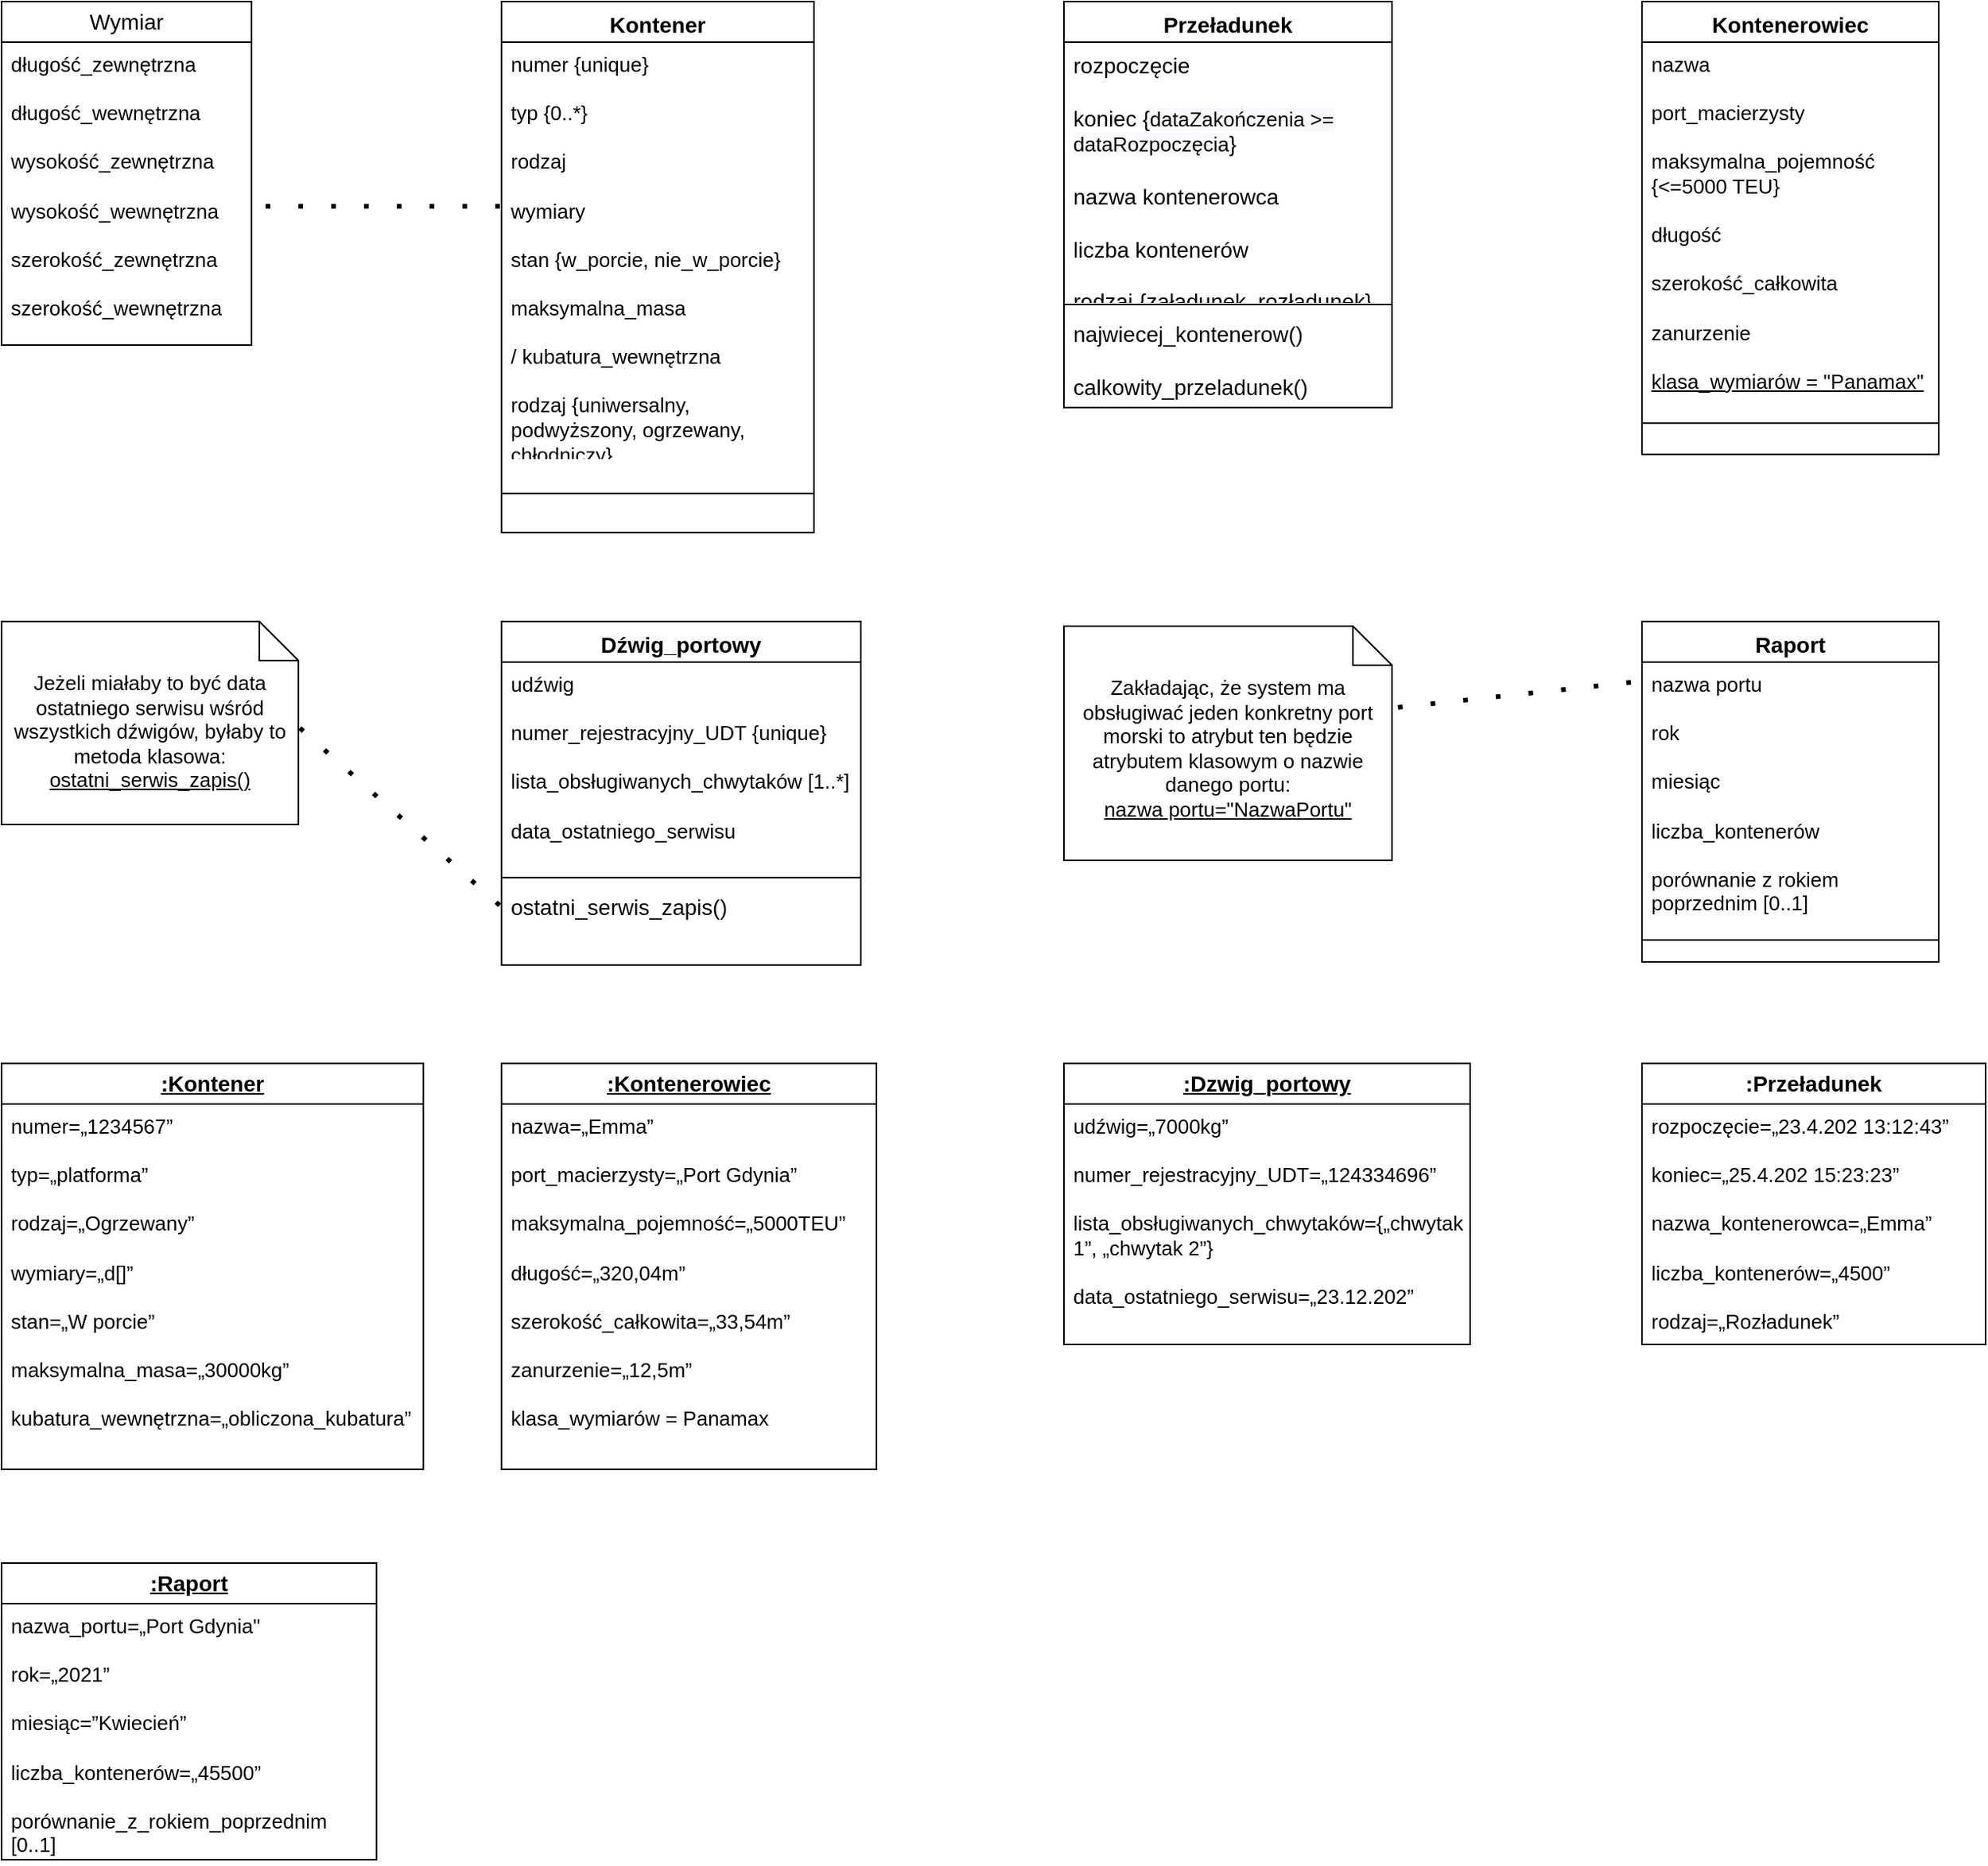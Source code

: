 <mxfile version="24.0.7" type="github">
  <diagram name="Page-1" id="b5b7bab2-c9e2-2cf4-8b2a-24fd1a2a6d21">
    <mxGraphModel dx="986" dy="660" grid="1" gridSize="10" guides="1" tooltips="1" connect="1" arrows="1" fold="1" page="1" pageScale="1" pageWidth="827" pageHeight="1169" background="none" math="0" shadow="0">
      <root>
        <mxCell id="0" />
        <mxCell id="1" parent="0" />
        <UserObject label="" tags="Tło" id="TmnGhftIG_K0yJFdEBpx-37">
          <mxCell style="vsdxID=38;edgeStyle=none;dashed=1;dashPattern=1.00 6.00;startArrow=none;endArrow=none;startSize=5;endSize=5;strokeColor=#000000;spacingTop=0;spacingBottom=0;spacingLeft=0;spacingRight=0;verticalAlign=middle;html=1;labelBackgroundColor=#ffffff;rounded=0;exitX=-0.005;exitY=0.398;exitDx=0;exitDy=0;exitPerimeter=0;entryX=1;entryY=0.542;entryDx=0;entryDy=0;strokeWidth=3;entryPerimeter=0;" parent="1" edge="1" target="f64ZwMgdhYQsXgJLThfs-36" source="f64ZwMgdhYQsXgJLThfs-31">
            <mxGeometry relative="1" as="geometry">
              <mxPoint y="-1" as="offset" />
              <Array as="points" />
              <mxPoint x="689" y="186" as="sourcePoint" />
              <mxPoint x="680" y="95" as="targetPoint" />
            </mxGeometry>
          </mxCell>
        </UserObject>
        <UserObject label="" tags="Tło" id="TmnGhftIG_K0yJFdEBpx-40">
          <mxCell style="vsdxID=42;edgeStyle=none;dashed=1;dashPattern=1.00 6.00;startArrow=none;endArrow=none;startSize=5;endSize=5;strokeWidth=3;strokeColor=#000000;spacingTop=0;spacingBottom=0;spacingLeft=0;spacingRight=0;verticalAlign=middle;html=1;labelBackgroundColor=#ffffff;rounded=0;exitX=1.005;exitY=0.525;exitDx=0;exitDy=0;exitPerimeter=0;entryX=-0.001;entryY=0.282;entryDx=0;entryDy=0;entryPerimeter=0;" parent="1" source="f64ZwMgdhYQsXgJLThfs-49" edge="1" target="TmnGhftIG_K0yJFdEBpx-70">
            <mxGeometry relative="1" as="geometry">
              <mxPoint y="-1" as="offset" />
              <Array as="points" />
              <mxPoint x="287" y="674" as="sourcePoint" />
              <mxPoint x="390" y="710" as="targetPoint" />
            </mxGeometry>
          </mxCell>
        </UserObject>
        <UserObject label="" tags="Tło" id="TmnGhftIG_K0yJFdEBpx-43">
          <mxCell style="vsdxID=46;edgeStyle=none;dashed=1;dashPattern=1.00 6.00;startArrow=none;endArrow=none;startSize=5;endSize=5;strokeWidth=3;strokeColor=#000000;spacingTop=0;spacingBottom=0;spacingLeft=0;spacingRight=0;verticalAlign=middle;html=1;labelBackgroundColor=#ffffff;rounded=0;entryX=0;entryY=0.5;entryDx=0;entryDy=0;entryPerimeter=0;exitX=-0.037;exitY=0.079;exitDx=0;exitDy=0;exitPerimeter=0;" parent="1" source="f64ZwMgdhYQsXgJLThfs-46" target="f64ZwMgdhYQsXgJLThfs-21" edge="1">
            <mxGeometry relative="1" as="geometry">
              <mxPoint x="-1" y="-1" as="offset" />
              <Array as="points" />
              <mxPoint x="766.2" y="686.8" as="sourcePoint" />
              <mxPoint x="825" y="694" as="targetPoint" />
            </mxGeometry>
          </mxCell>
        </UserObject>
        <mxCell id="TmnGhftIG_K0yJFdEBpx-67" value="&lt;font style=&quot;font-size: 14px;&quot;&gt;Dźwig_portowy&lt;/font&gt;" style="swimlane;fontStyle=1;align=center;verticalAlign=top;childLayout=stackLayout;horizontal=1;startSize=26;horizontalStack=0;resizeParent=1;resizeParentMax=0;resizeLast=0;collapsible=1;marginBottom=0;whiteSpace=wrap;html=1;" parent="1" vertex="1">
          <mxGeometry x="440" y="437" width="230" height="220" as="geometry">
            <mxRectangle x="440" y="310" width="120" height="30" as="alternateBounds" />
          </mxGeometry>
        </mxCell>
        <mxCell id="TmnGhftIG_K0yJFdEBpx-68" value="&lt;font style=&quot;font-size: 13px;&quot;&gt;udźwig&lt;br&gt;&lt;br&gt;numer_rejestracyjny_UDT {unique}&lt;br&gt;&lt;br&gt;lista_obsługiwanych_chwytaków [1..*]&lt;br&gt;&lt;br&gt;data_ostatniego_serwisu&lt;/font&gt;" style="text;strokeColor=none;fillColor=none;align=left;verticalAlign=top;spacingLeft=4;spacingRight=4;overflow=hidden;rotatable=0;points=[[0,0.5],[1,0.5]];portConstraint=eastwest;whiteSpace=wrap;html=1;" parent="TmnGhftIG_K0yJFdEBpx-67" vertex="1">
          <mxGeometry y="26" width="230" height="134" as="geometry" />
        </mxCell>
        <mxCell id="TmnGhftIG_K0yJFdEBpx-69" value="" style="line;strokeWidth=1;fillColor=none;align=left;verticalAlign=middle;spacingTop=-1;spacingLeft=3;spacingRight=3;rotatable=0;labelPosition=right;points=[];portConstraint=eastwest;strokeColor=inherit;" parent="TmnGhftIG_K0yJFdEBpx-67" vertex="1">
          <mxGeometry y="160" width="230" height="8" as="geometry" />
        </mxCell>
        <mxCell id="TmnGhftIG_K0yJFdEBpx-70" value="&lt;span style=&quot;caret-color: rgb(7, 7, 7); color: rgb(7, 7, 7);&quot;&gt;&lt;font style=&quot;font-size: 14px;&quot;&gt;ostatni_serwis_zapis()&lt;/font&gt;&lt;/span&gt;" style="text;strokeColor=none;fillColor=none;align=left;verticalAlign=top;spacingLeft=4;spacingRight=4;overflow=hidden;rotatable=0;points=[[0,0.5],[1,0.5]];portConstraint=eastwest;whiteSpace=wrap;html=1;" parent="TmnGhftIG_K0yJFdEBpx-67" vertex="1">
          <mxGeometry y="168" width="230" height="52" as="geometry" />
        </mxCell>
        <mxCell id="f64ZwMgdhYQsXgJLThfs-16" value="&lt;font style=&quot;font-size: 14px;&quot;&gt;Przeładunek&lt;/font&gt;" style="swimlane;fontStyle=1;align=center;verticalAlign=top;childLayout=stackLayout;horizontal=1;startSize=26;horizontalStack=0;resizeParent=1;resizeParentMax=0;resizeLast=0;collapsible=1;marginBottom=0;whiteSpace=wrap;html=1;" vertex="1" parent="1">
          <mxGeometry x="800" y="40" width="210" height="260" as="geometry" />
        </mxCell>
        <mxCell id="f64ZwMgdhYQsXgJLThfs-17" value="&lt;font style=&quot;font-size: 14px;&quot;&gt;rozpoczęcie&lt;br&gt;&lt;br&gt;koniec {&lt;span style=&quot;caret-color: rgb(89, 93, 110); font-size: 13px; background-color: rgb(249, 249, 252);&quot;&gt;&lt;font face=&quot;Helvetica&quot;&gt;dataZakończenia &amp;gt;= dataRozpoczęcia&lt;/font&gt;&lt;/span&gt;}&lt;br&gt;&lt;br&gt;nazwa kontenerowca&lt;br&gt;&lt;br&gt;liczba kontenerów&lt;br&gt;&lt;br&gt;rodzaj {załadunek, rozładunek}&lt;/font&gt;" style="text;strokeColor=none;fillColor=none;align=left;verticalAlign=top;spacingLeft=4;spacingRight=4;overflow=hidden;rotatable=0;points=[[0,0.5],[1,0.5]];portConstraint=eastwest;whiteSpace=wrap;html=1;" vertex="1" parent="f64ZwMgdhYQsXgJLThfs-16">
          <mxGeometry y="26" width="210" height="164" as="geometry" />
        </mxCell>
        <mxCell id="f64ZwMgdhYQsXgJLThfs-18" value="" style="line;strokeWidth=1;fillColor=none;align=left;verticalAlign=middle;spacingTop=-1;spacingLeft=3;spacingRight=3;rotatable=0;labelPosition=right;points=[];portConstraint=eastwest;strokeColor=inherit;" vertex="1" parent="f64ZwMgdhYQsXgJLThfs-16">
          <mxGeometry y="190" width="210" height="8" as="geometry" />
        </mxCell>
        <mxCell id="f64ZwMgdhYQsXgJLThfs-19" value="&lt;font style=&quot;font-size: 14px;&quot;&gt;&lt;span style=&quot;caret-color: rgb(7, 7, 7); color: rgb(7, 7, 7);&quot;&gt;najwiecej_kontenerow()&lt;/span&gt;&lt;/font&gt;&lt;div&gt;&lt;font style=&quot;font-size: 14px;&quot;&gt;&lt;span style=&quot;caret-color: rgb(7, 7, 7); color: rgb(7, 7, 7);&quot;&gt;&amp;nbsp;&lt;/span&gt;&lt;br style=&quot;caret-color: rgb(7, 7, 7); color: rgb(7, 7, 7);&quot;&gt;&lt;span style=&quot;caret-color: rgb(7, 7, 7); color: rgb(7, 7, 7);&quot;&gt;calkowity_przeladunek()&lt;/span&gt;&lt;/font&gt;&lt;/div&gt;" style="text;strokeColor=none;fillColor=none;align=left;verticalAlign=top;spacingLeft=4;spacingRight=4;overflow=hidden;rotatable=0;points=[[0,0.5],[1,0.5]];portConstraint=eastwest;whiteSpace=wrap;html=1;" vertex="1" parent="f64ZwMgdhYQsXgJLThfs-16">
          <mxGeometry y="198" width="210" height="62" as="geometry" />
        </mxCell>
        <mxCell id="f64ZwMgdhYQsXgJLThfs-21" value="&lt;font style=&quot;font-size: 13px;&quot;&gt;Zakładając, że system ma obsługiwać jeden konkretny port morski to atrybut ten będzie atrybutem klasowym o nazwie danego portu:&lt;/font&gt;&lt;div&gt;&lt;font style=&quot;font-size: 13px;&quot;&gt;&lt;u&gt;nazwa portu=&quot;NazwaPortu&quot;&lt;/u&gt;&lt;/font&gt;&lt;/div&gt;" style="shape=note2;boundedLbl=1;whiteSpace=wrap;html=1;size=25;verticalAlign=top;align=center;" vertex="1" parent="1">
          <mxGeometry x="800" y="440" width="210" height="150" as="geometry" />
        </mxCell>
        <mxCell id="f64ZwMgdhYQsXgJLThfs-30" value="&lt;font style=&quot;font-size: 14px;&quot;&gt;Kontener&lt;/font&gt;" style="swimlane;fontStyle=1;align=center;verticalAlign=top;childLayout=stackLayout;horizontal=1;startSize=26;horizontalStack=0;resizeParent=1;resizeParentMax=0;resizeLast=0;collapsible=1;marginBottom=0;whiteSpace=wrap;html=1;" vertex="1" parent="1">
          <mxGeometry x="440" y="40" width="200" height="340" as="geometry" />
        </mxCell>
        <mxCell id="f64ZwMgdhYQsXgJLThfs-31" value="&lt;font style=&quot;font-size: 13px;&quot;&gt;numer {unique}&lt;br&gt;&lt;br&gt;typ {0..*}&lt;br&gt;&lt;br&gt;rodzaj&lt;br&gt;&lt;br&gt;wymiary&lt;br&gt;&lt;br&gt;stan {w_porcie, nie_w_porcie}&lt;br&gt;&lt;br&gt;maksymalna_masa&lt;br&gt;&lt;br&gt;/ kubatura_wewnętrzna&lt;/font&gt;&lt;br&gt;&lt;div&gt;&lt;font style=&quot;font-size: 13px;&quot;&gt;&lt;br&gt;&lt;/font&gt;&lt;/div&gt;&lt;div&gt;&lt;font style=&quot;font-size: 13px;&quot;&gt;rodzaj {uniwersalny, podwyższony, ogrzewany, chłodniczy}&lt;/font&gt;&lt;/div&gt;" style="text;strokeColor=none;fillColor=none;align=left;verticalAlign=top;spacingLeft=4;spacingRight=4;overflow=hidden;rotatable=0;points=[[0,0.5],[1,0.5]];portConstraint=eastwest;whiteSpace=wrap;html=1;" vertex="1" parent="f64ZwMgdhYQsXgJLThfs-30">
          <mxGeometry y="26" width="200" height="264" as="geometry" />
        </mxCell>
        <mxCell id="f64ZwMgdhYQsXgJLThfs-32" value="" style="line;strokeWidth=1;fillColor=none;align=left;verticalAlign=middle;spacingTop=-1;spacingLeft=3;spacingRight=3;rotatable=0;labelPosition=right;points=[];portConstraint=eastwest;strokeColor=inherit;" vertex="1" parent="f64ZwMgdhYQsXgJLThfs-30">
          <mxGeometry y="290" width="200" height="50" as="geometry" />
        </mxCell>
        <mxCell id="f64ZwMgdhYQsXgJLThfs-35" value="&lt;font style=&quot;font-size: 14px;&quot;&gt;Wymiar&lt;/font&gt;" style="swimlane;fontStyle=0;childLayout=stackLayout;horizontal=1;startSize=26;fillColor=none;horizontalStack=0;resizeParent=1;resizeParentMax=0;resizeLast=0;collapsible=1;marginBottom=0;whiteSpace=wrap;html=1;" vertex="1" parent="1">
          <mxGeometry x="120" y="40" width="160" height="220" as="geometry" />
        </mxCell>
        <mxCell id="f64ZwMgdhYQsXgJLThfs-36" value="&lt;font style=&quot;font-size: 13px;&quot;&gt;długość_zewnętrzna&lt;br&gt;&lt;br&gt;długość_wewnętrzna&lt;br&gt;&lt;br&gt;wysokość_zewnętrzna&lt;br&gt;&lt;br&gt;wysokość_wewnętrzna&lt;br&gt;&lt;br&gt;szerokość_zewnętrzna&lt;br&gt;&lt;br&gt;szerokość_wewnętrzna&lt;/font&gt;" style="text;strokeColor=none;fillColor=none;align=left;verticalAlign=top;spacingLeft=4;spacingRight=4;overflow=hidden;rotatable=0;points=[[0,0.5],[1,0.5]];portConstraint=eastwest;whiteSpace=wrap;html=1;" vertex="1" parent="f64ZwMgdhYQsXgJLThfs-35">
          <mxGeometry y="26" width="160" height="194" as="geometry" />
        </mxCell>
        <mxCell id="f64ZwMgdhYQsXgJLThfs-39" value="&lt;span style=&quot;font-size: 14px;&quot;&gt;Kontenerowiec&lt;/span&gt;" style="swimlane;fontStyle=1;align=center;verticalAlign=top;childLayout=stackLayout;horizontal=1;startSize=26;horizontalStack=0;resizeParent=1;resizeParentMax=0;resizeLast=0;collapsible=1;marginBottom=0;whiteSpace=wrap;html=1;" vertex="1" parent="1">
          <mxGeometry x="1170" y="40" width="190" height="290" as="geometry" />
        </mxCell>
        <mxCell id="f64ZwMgdhYQsXgJLThfs-40" value="&lt;font style=&quot;font-size: 13px;&quot;&gt;nazwa&lt;/font&gt;&lt;div&gt;&lt;font style=&quot;font-size: 13px;&quot;&gt;&lt;br&gt;port_macierzysty&amp;nbsp;&lt;br&gt;&lt;br&gt;&lt;/font&gt;&lt;/div&gt;&lt;div&gt;&lt;font style=&quot;font-size: 13px;&quot;&gt;maksymalna_pojemność {&amp;lt;=5000 TEU}&amp;nbsp;&lt;br&gt;&lt;br&gt;&lt;/font&gt;&lt;/div&gt;&lt;div&gt;&lt;font style=&quot;font-size: 13px;&quot;&gt;długość&amp;nbsp;&lt;br&gt;&lt;br&gt;&lt;/font&gt;&lt;/div&gt;&lt;div&gt;&lt;font style=&quot;font-size: 13px;&quot;&gt;szerokość_całkowita&amp;nbsp;&lt;br&gt;&lt;br&gt;&lt;/font&gt;&lt;/div&gt;&lt;div&gt;&lt;font style=&quot;font-size: 13px;&quot;&gt;zanurzenie&amp;nbsp;&lt;br&gt;&lt;br&gt;&lt;/font&gt;&lt;/div&gt;&lt;div&gt;&lt;font style=&quot;font-size: 13px;&quot;&gt;&lt;u&gt;klasa_wymiarów = &quot;Panamax&quot;&lt;/u&gt;&lt;/font&gt;&lt;/div&gt;" style="text;strokeColor=none;fillColor=none;align=left;verticalAlign=top;spacingLeft=4;spacingRight=4;overflow=hidden;rotatable=0;points=[[0,0.5],[1,0.5]];portConstraint=eastwest;whiteSpace=wrap;html=1;" vertex="1" parent="f64ZwMgdhYQsXgJLThfs-39">
          <mxGeometry y="26" width="190" height="224" as="geometry" />
        </mxCell>
        <mxCell id="f64ZwMgdhYQsXgJLThfs-41" value="" style="line;strokeWidth=1;fillColor=none;align=left;verticalAlign=middle;spacingTop=-1;spacingLeft=3;spacingRight=3;rotatable=0;labelPosition=right;points=[];portConstraint=eastwest;strokeColor=inherit;" vertex="1" parent="f64ZwMgdhYQsXgJLThfs-39">
          <mxGeometry y="250" width="190" height="40" as="geometry" />
        </mxCell>
        <mxCell id="f64ZwMgdhYQsXgJLThfs-45" value="&lt;font style=&quot;font-size: 14px;&quot;&gt;Raport&lt;/font&gt;" style="swimlane;fontStyle=1;align=center;verticalAlign=top;childLayout=stackLayout;horizontal=1;startSize=26;horizontalStack=0;resizeParent=1;resizeParentMax=0;resizeLast=0;collapsible=1;marginBottom=0;whiteSpace=wrap;html=1;" vertex="1" parent="1">
          <mxGeometry x="1170" y="437" width="190" height="218" as="geometry" />
        </mxCell>
        <mxCell id="f64ZwMgdhYQsXgJLThfs-46" value="&lt;font style=&quot;font-size: 13px;&quot;&gt;nazwa portu&lt;/font&gt;&lt;div&gt;&lt;font style=&quot;font-size: 13px;&quot;&gt;&lt;br&gt;rok&lt;/font&gt;&lt;/div&gt;&lt;div&gt;&lt;font style=&quot;font-size: 13px;&quot;&gt;&lt;br&gt;miesiąc&lt;/font&gt;&lt;/div&gt;&lt;div&gt;&lt;font style=&quot;font-size: 13px;&quot;&gt;&lt;br&gt;liczba_kontenerów&lt;/font&gt;&lt;/div&gt;&lt;div&gt;&lt;font style=&quot;font-size: 13px;&quot;&gt;&lt;br&gt;porównanie z rokiem poprzednim [0..1]&lt;/font&gt;&lt;/div&gt;" style="text;strokeColor=none;fillColor=none;align=left;verticalAlign=top;spacingLeft=4;spacingRight=4;overflow=hidden;rotatable=0;points=[[0,0.5],[1,0.5]];portConstraint=eastwest;whiteSpace=wrap;html=1;" vertex="1" parent="f64ZwMgdhYQsXgJLThfs-45">
          <mxGeometry y="26" width="190" height="164" as="geometry" />
        </mxCell>
        <mxCell id="f64ZwMgdhYQsXgJLThfs-47" value="" style="line;strokeWidth=1;fillColor=none;align=left;verticalAlign=middle;spacingTop=-1;spacingLeft=3;spacingRight=3;rotatable=0;labelPosition=right;points=[];portConstraint=eastwest;strokeColor=inherit;" vertex="1" parent="f64ZwMgdhYQsXgJLThfs-45">
          <mxGeometry y="190" width="190" height="28" as="geometry" />
        </mxCell>
        <mxCell id="f64ZwMgdhYQsXgJLThfs-49" value="&lt;font style=&quot;font-size: 13px;&quot;&gt;Jeżeli miałaby to być data ostatniego serwisu wśród wszystkich dźwigów, byłaby to metoda klasowa:&lt;/font&gt;&lt;div&gt;&lt;font style=&quot;font-size: 13px;&quot;&gt;&lt;u&gt;ostatni_serwis_zapis()&lt;/u&gt;&lt;/font&gt;&lt;/div&gt;" style="shape=note2;boundedLbl=1;whiteSpace=wrap;html=1;size=25;verticalAlign=top;align=center;" vertex="1" parent="1">
          <mxGeometry x="120" y="437" width="190" height="130" as="geometry" />
        </mxCell>
        <mxCell id="f64ZwMgdhYQsXgJLThfs-50" value="&lt;span style=&quot;text-align: left;&quot;&gt;&lt;font style=&quot;font-size: 14px;&quot;&gt;&lt;b&gt;&lt;u&gt;:Kontener&lt;/u&gt;&lt;/b&gt;&lt;/font&gt;&lt;/span&gt;" style="swimlane;fontStyle=0;childLayout=stackLayout;horizontal=1;startSize=26;fillColor=none;horizontalStack=0;resizeParent=1;resizeParentMax=0;resizeLast=0;collapsible=1;marginBottom=0;whiteSpace=wrap;html=1;" vertex="1" parent="1">
          <mxGeometry x="120" y="720" width="270" height="260" as="geometry" />
        </mxCell>
        <mxCell id="f64ZwMgdhYQsXgJLThfs-51" value="&lt;font style=&quot;font-size: 13px;&quot;&gt;numer=„1234567”&lt;/font&gt;&lt;div style=&quot;font-size: 13px;&quot;&gt;&lt;font style=&quot;font-size: 13px;&quot;&gt;&amp;nbsp;&lt;br&gt;typ=„platforma”&lt;/font&gt;&lt;/div&gt;&lt;div style=&quot;font-size: 13px;&quot;&gt;&lt;font style=&quot;font-size: 13px;&quot;&gt;&lt;br&gt;rodzaj=„Ogrzewany”&amp;nbsp;&lt;/font&gt;&lt;/div&gt;&lt;div style=&quot;font-size: 13px;&quot;&gt;&lt;font style=&quot;font-size: 13px;&quot;&gt;&lt;br&gt;wymiary=„d[]”&lt;/font&gt;&lt;/div&gt;&lt;div style=&quot;font-size: 13px;&quot;&gt;&lt;font style=&quot;font-size: 13px;&quot;&gt;&lt;br&gt;stan=„W porcie”&lt;/font&gt;&lt;/div&gt;&lt;div style=&quot;font-size: 13px;&quot;&gt;&lt;font style=&quot;font-size: 13px;&quot;&gt;&lt;br&gt;&lt;/font&gt;&lt;/div&gt;&lt;div style=&quot;font-size: 13px;&quot;&gt;&lt;font style=&quot;font-size: 13px;&quot;&gt;maksymalna_masa=„30000kg”&lt;/font&gt;&lt;/div&gt;&lt;div style=&quot;font-size: 13px;&quot;&gt;&lt;font style=&quot;font-size: 13px;&quot;&gt;&lt;br&gt;kubatura_wewnętrzna=„obliczona_kubatura”&lt;/font&gt;&lt;br&gt;&lt;/div&gt;" style="text;strokeColor=none;fillColor=none;align=left;verticalAlign=top;spacingLeft=4;spacingRight=4;overflow=hidden;rotatable=0;points=[[0,0.5],[1,0.5]];portConstraint=eastwest;whiteSpace=wrap;html=1;" vertex="1" parent="f64ZwMgdhYQsXgJLThfs-50">
          <mxGeometry y="26" width="270" height="234" as="geometry" />
        </mxCell>
        <mxCell id="f64ZwMgdhYQsXgJLThfs-54" value="&lt;span style=&quot;text-align: left;&quot;&gt;&lt;font style=&quot;font-size: 14px;&quot;&gt;&lt;b&gt;&lt;u&gt;:Kontenerowiec&lt;/u&gt;&lt;/b&gt;&lt;/font&gt;&lt;/span&gt;" style="swimlane;fontStyle=0;childLayout=stackLayout;horizontal=1;startSize=26;fillColor=none;horizontalStack=0;resizeParent=1;resizeParentMax=0;resizeLast=0;collapsible=1;marginBottom=0;whiteSpace=wrap;html=1;" vertex="1" parent="1">
          <mxGeometry x="440" y="720" width="240" height="260" as="geometry" />
        </mxCell>
        <mxCell id="f64ZwMgdhYQsXgJLThfs-55" value="&lt;font style=&quot;font-size: 13px;&quot;&gt;nazwa=„Emma”&lt;/font&gt;&lt;div&gt;&lt;font style=&quot;font-size: 13px;&quot;&gt;&lt;br&gt;port_macierzysty=„Port Gdynia”&amp;nbsp;&lt;/font&gt;&lt;/div&gt;&lt;div&gt;&lt;font style=&quot;font-size: 13px;&quot;&gt;&lt;br&gt;maksymalna_pojemność=„5000TEU”&lt;/font&gt;&lt;/div&gt;&lt;div&gt;&lt;font style=&quot;font-size: 13px;&quot;&gt;&lt;br&gt;długość=„320,04m”&lt;/font&gt;&lt;/div&gt;&lt;div&gt;&lt;font style=&quot;font-size: 13px;&quot;&gt;&lt;br&gt;szerokość_całkowita=„33,54m”&lt;/font&gt;&lt;/div&gt;&lt;div&gt;&lt;font style=&quot;font-size: 13px;&quot;&gt;&lt;br&gt;zanurzenie=„12,5m”&lt;/font&gt;&lt;/div&gt;&lt;div&gt;&lt;font style=&quot;font-size: 13px;&quot;&gt;&lt;br&gt;klasa_wymiarów = Panamax&lt;/font&gt;&lt;/div&gt;" style="text;strokeColor=none;fillColor=none;align=left;verticalAlign=top;spacingLeft=4;spacingRight=4;overflow=hidden;rotatable=0;points=[[0,0.5],[1,0.5]];portConstraint=eastwest;whiteSpace=wrap;html=1;" vertex="1" parent="f64ZwMgdhYQsXgJLThfs-54">
          <mxGeometry y="26" width="240" height="234" as="geometry" />
        </mxCell>
        <mxCell id="f64ZwMgdhYQsXgJLThfs-58" value="&lt;span style=&quot;font-size: 14px; text-align: left;&quot;&gt;&lt;b&gt;&lt;u&gt;:Dzwig_portowy&lt;/u&gt;&lt;/b&gt;&lt;/span&gt;" style="swimlane;fontStyle=0;childLayout=stackLayout;horizontal=1;startSize=26;fillColor=none;horizontalStack=0;resizeParent=1;resizeParentMax=0;resizeLast=0;collapsible=1;marginBottom=0;whiteSpace=wrap;html=1;" vertex="1" parent="1">
          <mxGeometry x="800" y="720" width="260" height="180" as="geometry" />
        </mxCell>
        <mxCell id="f64ZwMgdhYQsXgJLThfs-59" value="&lt;font style=&quot;font-size: 13px;&quot;&gt;udźwig=„7000kg”&lt;/font&gt;&lt;div&gt;&lt;font style=&quot;font-size: 13px;&quot;&gt;&lt;br&gt;numer_rejestracyjny_UDT=„124334696”&lt;/font&gt;&lt;/div&gt;&lt;div&gt;&lt;font style=&quot;font-size: 13px;&quot;&gt;&lt;br&gt;lista_obsługiwanych_chwytaków={„chwytak 1”, „chwytak 2”}&lt;/font&gt;&lt;/div&gt;&lt;div&gt;&lt;font style=&quot;font-size: 13px;&quot;&gt;&lt;br&gt;data_ostatniego_serwisu=„23.12.202”&lt;/font&gt;&lt;/div&gt;" style="text;strokeColor=none;fillColor=none;align=left;verticalAlign=top;spacingLeft=4;spacingRight=4;overflow=hidden;rotatable=0;points=[[0,0.5],[1,0.5]];portConstraint=eastwest;whiteSpace=wrap;html=1;" vertex="1" parent="f64ZwMgdhYQsXgJLThfs-58">
          <mxGeometry y="26" width="260" height="154" as="geometry" />
        </mxCell>
        <mxCell id="f64ZwMgdhYQsXgJLThfs-62" value="&lt;span style=&quot;font-size: 14px; text-align: left;&quot;&gt;&lt;b&gt;&lt;u&gt;:Raport&lt;/u&gt;&lt;/b&gt;&lt;/span&gt;" style="swimlane;fontStyle=0;childLayout=stackLayout;horizontal=1;startSize=26;fillColor=none;horizontalStack=0;resizeParent=1;resizeParentMax=0;resizeLast=0;collapsible=1;marginBottom=0;whiteSpace=wrap;html=1;" vertex="1" parent="1">
          <mxGeometry x="120" y="1040" width="240" height="190" as="geometry" />
        </mxCell>
        <mxCell id="f64ZwMgdhYQsXgJLThfs-63" value="&lt;font style=&quot;font-size: 13px;&quot;&gt;nazwa_portu=„Port Gdynia&quot;&lt;/font&gt;&lt;div&gt;&lt;font style=&quot;font-size: 13px;&quot;&gt;&lt;br&gt;rok=„2021”&lt;/font&gt;&lt;/div&gt;&lt;div&gt;&lt;font style=&quot;font-size: 13px;&quot;&gt;&amp;nbsp;&lt;br&gt;miesiąc=”Kwiecień”&lt;/font&gt;&lt;/div&gt;&lt;div&gt;&lt;font style=&quot;font-size: 13px;&quot;&gt;&lt;br&gt;liczba_kontenerów=„45500”&lt;/font&gt;&lt;/div&gt;&lt;div&gt;&lt;font style=&quot;font-size: 13px;&quot;&gt;&lt;br&gt;porównanie_z_rokiem_poprzednim [0..1]&lt;/font&gt;&lt;/div&gt;" style="text;strokeColor=none;fillColor=none;align=left;verticalAlign=top;spacingLeft=4;spacingRight=4;overflow=hidden;rotatable=0;points=[[0,0.5],[1,0.5]];portConstraint=eastwest;whiteSpace=wrap;html=1;" vertex="1" parent="f64ZwMgdhYQsXgJLThfs-62">
          <mxGeometry y="26" width="240" height="164" as="geometry" />
        </mxCell>
        <mxCell id="f64ZwMgdhYQsXgJLThfs-66" value="&lt;span style=&quot;text-align: left; font-size: 14px;&quot;&gt;&lt;b&gt;&lt;font style=&quot;font-size: 14px;&quot;&gt;:&lt;/font&gt;&lt;font style=&quot;font-size: 14px;&quot;&gt;Przeładunek&lt;/font&gt;&lt;/b&gt;&lt;/span&gt;" style="swimlane;fontStyle=0;childLayout=stackLayout;horizontal=1;startSize=26;fillColor=none;horizontalStack=0;resizeParent=1;resizeParentMax=0;resizeLast=0;collapsible=1;marginBottom=0;whiteSpace=wrap;html=1;" vertex="1" parent="1">
          <mxGeometry x="1170" y="720" width="220" height="180" as="geometry" />
        </mxCell>
        <mxCell id="f64ZwMgdhYQsXgJLThfs-67" value="&lt;font style=&quot;font-size: 13px;&quot;&gt;rozpoczęcie=„23.4.202 13:12:43”&lt;/font&gt;&lt;div&gt;&lt;font style=&quot;font-size: 13px;&quot;&gt;&lt;br&gt;koniec=„25.4.202 15:23:23”&lt;/font&gt;&lt;/div&gt;&lt;div&gt;&lt;font style=&quot;font-size: 13px;&quot;&gt;&amp;nbsp;&lt;br&gt;nazwa_kontenerowca=„Emma”&amp;nbsp;&lt;/font&gt;&lt;/div&gt;&lt;div&gt;&lt;font style=&quot;font-size: 13px;&quot;&gt;&lt;br&gt;liczba_kontenerów=„4500”&lt;/font&gt;&lt;/div&gt;&lt;div&gt;&lt;font style=&quot;font-size: 13px;&quot;&gt;&lt;br&gt;rodzaj=„Rozładunek”&lt;/font&gt;&lt;br&gt;&lt;/div&gt;" style="text;strokeColor=none;fillColor=none;align=left;verticalAlign=top;spacingLeft=4;spacingRight=4;overflow=hidden;rotatable=0;points=[[0,0.5],[1,0.5]];portConstraint=eastwest;whiteSpace=wrap;html=1;" vertex="1" parent="f64ZwMgdhYQsXgJLThfs-66">
          <mxGeometry y="26" width="220" height="154" as="geometry" />
        </mxCell>
      </root>
    </mxGraphModel>
  </diagram>
</mxfile>
